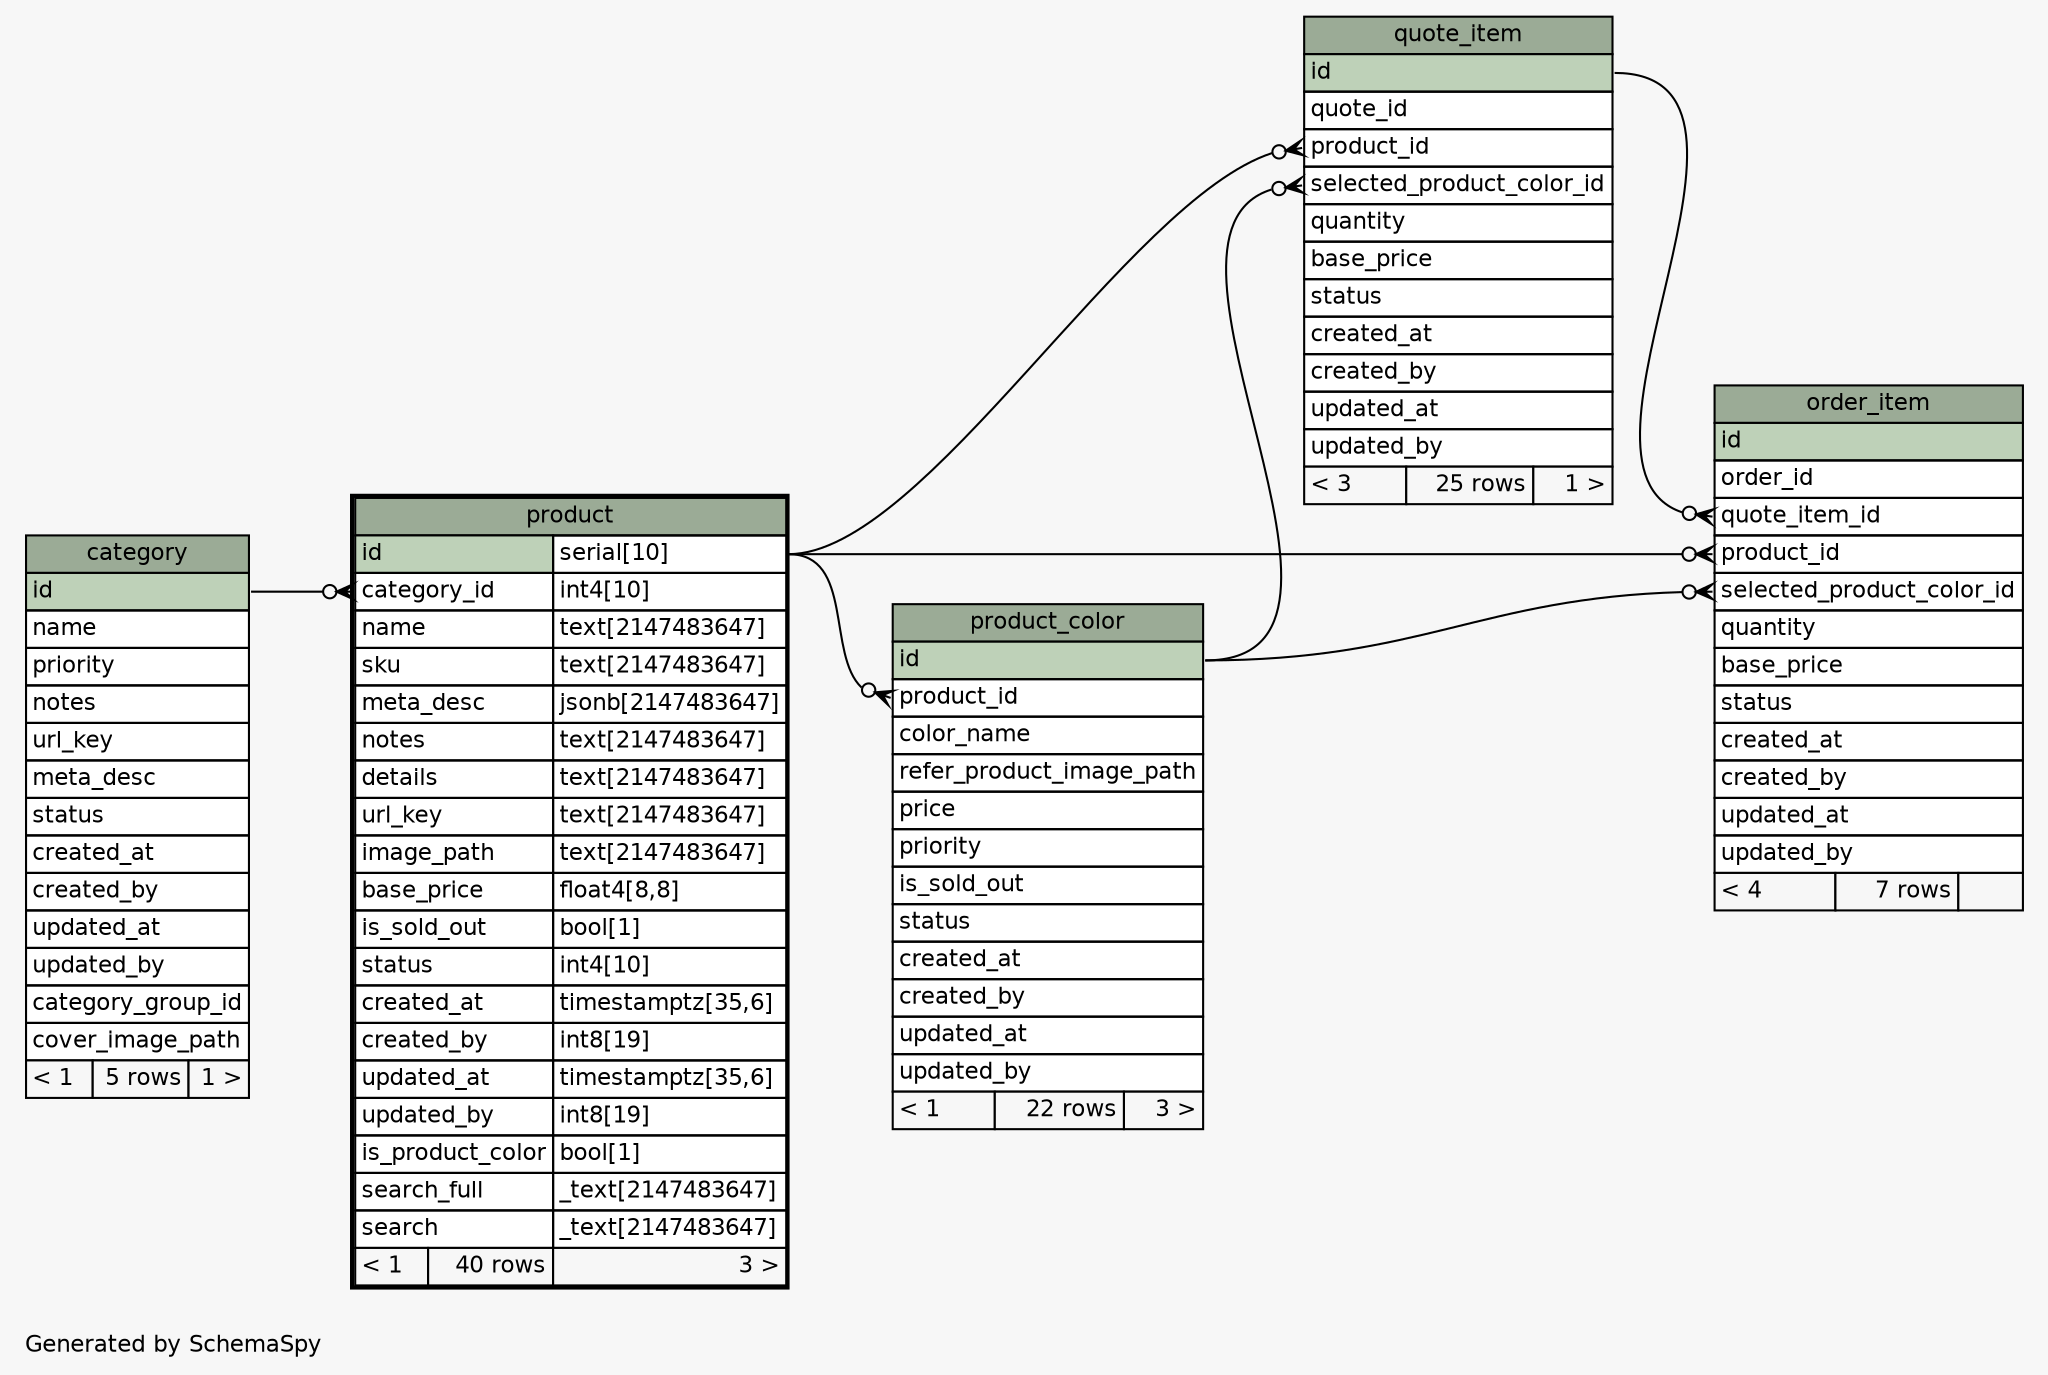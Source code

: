// dot 2.38.0 on Linux 4.4.0-78-generic
// SchemaSpy rev 590
digraph "oneDegreeRelationshipsDiagram" {
  graph [
    rankdir="RL"
    bgcolor="#f7f7f7"
    label="\nGenerated by SchemaSpy"
    labeljust="l"
    nodesep="0.18"
    ranksep="0.46"
    fontname="Helvetica"
    fontsize="11"
  ];
  node [
    fontname="Helvetica"
    fontsize="11"
    shape="plaintext"
  ];
  edge [
    arrowsize="0.8"
  ];
  "order_item":"product_id":w -> "product":"id.type":e [arrowhead=none dir=back arrowtail=crowodot];
  "order_item":"quote_item_id":w -> "quote_item":"id":e [arrowhead=none dir=back arrowtail=crowodot];
  "order_item":"selected_product_color_id":w -> "product_color":"id":e [arrowhead=none dir=back arrowtail=crowodot];
  "product":"category_id":w -> "category":"id":e [arrowhead=none dir=back arrowtail=crowodot];
  "product_color":"product_id":w -> "product":"id.type":e [arrowhead=none dir=back arrowtail=crowodot];
  "quote_item":"product_id":w -> "product":"id.type":e [arrowhead=none dir=back arrowtail=crowodot];
  "quote_item":"selected_product_color_id":w -> "product_color":"id":e [arrowhead=none dir=back arrowtail=crowodot];
  "category" [
    label=<
    <TABLE BORDER="0" CELLBORDER="1" CELLSPACING="0" BGCOLOR="#ffffff">
      <TR><TD COLSPAN="3" BGCOLOR="#9bab96" ALIGN="CENTER">category</TD></TR>
      <TR><TD PORT="id" COLSPAN="3" BGCOLOR="#bed1b8" ALIGN="LEFT">id</TD></TR>
      <TR><TD PORT="name" COLSPAN="3" ALIGN="LEFT">name</TD></TR>
      <TR><TD PORT="priority" COLSPAN="3" ALIGN="LEFT">priority</TD></TR>
      <TR><TD PORT="notes" COLSPAN="3" ALIGN="LEFT">notes</TD></TR>
      <TR><TD PORT="url_key" COLSPAN="3" ALIGN="LEFT">url_key</TD></TR>
      <TR><TD PORT="meta_desc" COLSPAN="3" ALIGN="LEFT">meta_desc</TD></TR>
      <TR><TD PORT="status" COLSPAN="3" ALIGN="LEFT">status</TD></TR>
      <TR><TD PORT="created_at" COLSPAN="3" ALIGN="LEFT">created_at</TD></TR>
      <TR><TD PORT="created_by" COLSPAN="3" ALIGN="LEFT">created_by</TD></TR>
      <TR><TD PORT="updated_at" COLSPAN="3" ALIGN="LEFT">updated_at</TD></TR>
      <TR><TD PORT="updated_by" COLSPAN="3" ALIGN="LEFT">updated_by</TD></TR>
      <TR><TD PORT="category_group_id" COLSPAN="3" ALIGN="LEFT">category_group_id</TD></TR>
      <TR><TD PORT="cover_image_path" COLSPAN="3" ALIGN="LEFT">cover_image_path</TD></TR>
      <TR><TD ALIGN="LEFT" BGCOLOR="#f7f7f7">&lt; 1</TD><TD ALIGN="RIGHT" BGCOLOR="#f7f7f7">5 rows</TD><TD ALIGN="RIGHT" BGCOLOR="#f7f7f7">1 &gt;</TD></TR>
    </TABLE>>
    URL="category.html"
    tooltip="category"
  ];
  "order_item" [
    label=<
    <TABLE BORDER="0" CELLBORDER="1" CELLSPACING="0" BGCOLOR="#ffffff">
      <TR><TD COLSPAN="3" BGCOLOR="#9bab96" ALIGN="CENTER">order_item</TD></TR>
      <TR><TD PORT="id" COLSPAN="3" BGCOLOR="#bed1b8" ALIGN="LEFT">id</TD></TR>
      <TR><TD PORT="order_id" COLSPAN="3" ALIGN="LEFT">order_id</TD></TR>
      <TR><TD PORT="quote_item_id" COLSPAN="3" ALIGN="LEFT">quote_item_id</TD></TR>
      <TR><TD PORT="product_id" COLSPAN="3" ALIGN="LEFT">product_id</TD></TR>
      <TR><TD PORT="selected_product_color_id" COLSPAN="3" ALIGN="LEFT">selected_product_color_id</TD></TR>
      <TR><TD PORT="quantity" COLSPAN="3" ALIGN="LEFT">quantity</TD></TR>
      <TR><TD PORT="base_price" COLSPAN="3" ALIGN="LEFT">base_price</TD></TR>
      <TR><TD PORT="status" COLSPAN="3" ALIGN="LEFT">status</TD></TR>
      <TR><TD PORT="created_at" COLSPAN="3" ALIGN="LEFT">created_at</TD></TR>
      <TR><TD PORT="created_by" COLSPAN="3" ALIGN="LEFT">created_by</TD></TR>
      <TR><TD PORT="updated_at" COLSPAN="3" ALIGN="LEFT">updated_at</TD></TR>
      <TR><TD PORT="updated_by" COLSPAN="3" ALIGN="LEFT">updated_by</TD></TR>
      <TR><TD ALIGN="LEFT" BGCOLOR="#f7f7f7">&lt; 4</TD><TD ALIGN="RIGHT" BGCOLOR="#f7f7f7">7 rows</TD><TD ALIGN="RIGHT" BGCOLOR="#f7f7f7">  </TD></TR>
    </TABLE>>
    URL="order_item.html"
    tooltip="order_item"
  ];
  "product" [
    label=<
    <TABLE BORDER="2" CELLBORDER="1" CELLSPACING="0" BGCOLOR="#ffffff">
      <TR><TD COLSPAN="3" BGCOLOR="#9bab96" ALIGN="CENTER">product</TD></TR>
      <TR><TD PORT="id" COLSPAN="2" BGCOLOR="#bed1b8" ALIGN="LEFT">id</TD><TD PORT="id.type" ALIGN="LEFT">serial[10]</TD></TR>
      <TR><TD PORT="category_id" COLSPAN="2" ALIGN="LEFT">category_id</TD><TD PORT="category_id.type" ALIGN="LEFT">int4[10]</TD></TR>
      <TR><TD PORT="name" COLSPAN="2" ALIGN="LEFT">name</TD><TD PORT="name.type" ALIGN="LEFT">text[2147483647]</TD></TR>
      <TR><TD PORT="sku" COLSPAN="2" ALIGN="LEFT">sku</TD><TD PORT="sku.type" ALIGN="LEFT">text[2147483647]</TD></TR>
      <TR><TD PORT="meta_desc" COLSPAN="2" ALIGN="LEFT">meta_desc</TD><TD PORT="meta_desc.type" ALIGN="LEFT">jsonb[2147483647]</TD></TR>
      <TR><TD PORT="notes" COLSPAN="2" ALIGN="LEFT">notes</TD><TD PORT="notes.type" ALIGN="LEFT">text[2147483647]</TD></TR>
      <TR><TD PORT="details" COLSPAN="2" ALIGN="LEFT">details</TD><TD PORT="details.type" ALIGN="LEFT">text[2147483647]</TD></TR>
      <TR><TD PORT="url_key" COLSPAN="2" ALIGN="LEFT">url_key</TD><TD PORT="url_key.type" ALIGN="LEFT">text[2147483647]</TD></TR>
      <TR><TD PORT="image_path" COLSPAN="2" ALIGN="LEFT">image_path</TD><TD PORT="image_path.type" ALIGN="LEFT">text[2147483647]</TD></TR>
      <TR><TD PORT="base_price" COLSPAN="2" ALIGN="LEFT">base_price</TD><TD PORT="base_price.type" ALIGN="LEFT">float4[8,8]</TD></TR>
      <TR><TD PORT="is_sold_out" COLSPAN="2" ALIGN="LEFT">is_sold_out</TD><TD PORT="is_sold_out.type" ALIGN="LEFT">bool[1]</TD></TR>
      <TR><TD PORT="status" COLSPAN="2" ALIGN="LEFT">status</TD><TD PORT="status.type" ALIGN="LEFT">int4[10]</TD></TR>
      <TR><TD PORT="created_at" COLSPAN="2" ALIGN="LEFT">created_at</TD><TD PORT="created_at.type" ALIGN="LEFT">timestamptz[35,6]</TD></TR>
      <TR><TD PORT="created_by" COLSPAN="2" ALIGN="LEFT">created_by</TD><TD PORT="created_by.type" ALIGN="LEFT">int8[19]</TD></TR>
      <TR><TD PORT="updated_at" COLSPAN="2" ALIGN="LEFT">updated_at</TD><TD PORT="updated_at.type" ALIGN="LEFT">timestamptz[35,6]</TD></TR>
      <TR><TD PORT="updated_by" COLSPAN="2" ALIGN="LEFT">updated_by</TD><TD PORT="updated_by.type" ALIGN="LEFT">int8[19]</TD></TR>
      <TR><TD PORT="is_product_color" COLSPAN="2" ALIGN="LEFT">is_product_color</TD><TD PORT="is_product_color.type" ALIGN="LEFT">bool[1]</TD></TR>
      <TR><TD PORT="search_full" COLSPAN="2" ALIGN="LEFT">search_full</TD><TD PORT="search_full.type" ALIGN="LEFT">_text[2147483647]</TD></TR>
      <TR><TD PORT="search" COLSPAN="2" ALIGN="LEFT">search</TD><TD PORT="search.type" ALIGN="LEFT">_text[2147483647]</TD></TR>
      <TR><TD ALIGN="LEFT" BGCOLOR="#f7f7f7">&lt; 1</TD><TD ALIGN="RIGHT" BGCOLOR="#f7f7f7">40 rows</TD><TD ALIGN="RIGHT" BGCOLOR="#f7f7f7">3 &gt;</TD></TR>
    </TABLE>>
    URL="product.html"
    tooltip="product"
  ];
  "product_color" [
    label=<
    <TABLE BORDER="0" CELLBORDER="1" CELLSPACING="0" BGCOLOR="#ffffff">
      <TR><TD COLSPAN="3" BGCOLOR="#9bab96" ALIGN="CENTER">product_color</TD></TR>
      <TR><TD PORT="id" COLSPAN="3" BGCOLOR="#bed1b8" ALIGN="LEFT">id</TD></TR>
      <TR><TD PORT="product_id" COLSPAN="3" ALIGN="LEFT">product_id</TD></TR>
      <TR><TD PORT="color_name" COLSPAN="3" ALIGN="LEFT">color_name</TD></TR>
      <TR><TD PORT="refer_product_image_path" COLSPAN="3" ALIGN="LEFT">refer_product_image_path</TD></TR>
      <TR><TD PORT="price" COLSPAN="3" ALIGN="LEFT">price</TD></TR>
      <TR><TD PORT="priority" COLSPAN="3" ALIGN="LEFT">priority</TD></TR>
      <TR><TD PORT="is_sold_out" COLSPAN="3" ALIGN="LEFT">is_sold_out</TD></TR>
      <TR><TD PORT="status" COLSPAN="3" ALIGN="LEFT">status</TD></TR>
      <TR><TD PORT="created_at" COLSPAN="3" ALIGN="LEFT">created_at</TD></TR>
      <TR><TD PORT="created_by" COLSPAN="3" ALIGN="LEFT">created_by</TD></TR>
      <TR><TD PORT="updated_at" COLSPAN="3" ALIGN="LEFT">updated_at</TD></TR>
      <TR><TD PORT="updated_by" COLSPAN="3" ALIGN="LEFT">updated_by</TD></TR>
      <TR><TD ALIGN="LEFT" BGCOLOR="#f7f7f7">&lt; 1</TD><TD ALIGN="RIGHT" BGCOLOR="#f7f7f7">22 rows</TD><TD ALIGN="RIGHT" BGCOLOR="#f7f7f7">3 &gt;</TD></TR>
    </TABLE>>
    URL="product_color.html"
    tooltip="product_color"
  ];
  "quote_item" [
    label=<
    <TABLE BORDER="0" CELLBORDER="1" CELLSPACING="0" BGCOLOR="#ffffff">
      <TR><TD COLSPAN="3" BGCOLOR="#9bab96" ALIGN="CENTER">quote_item</TD></TR>
      <TR><TD PORT="id" COLSPAN="3" BGCOLOR="#bed1b8" ALIGN="LEFT">id</TD></TR>
      <TR><TD PORT="quote_id" COLSPAN="3" ALIGN="LEFT">quote_id</TD></TR>
      <TR><TD PORT="product_id" COLSPAN="3" ALIGN="LEFT">product_id</TD></TR>
      <TR><TD PORT="selected_product_color_id" COLSPAN="3" ALIGN="LEFT">selected_product_color_id</TD></TR>
      <TR><TD PORT="quantity" COLSPAN="3" ALIGN="LEFT">quantity</TD></TR>
      <TR><TD PORT="base_price" COLSPAN="3" ALIGN="LEFT">base_price</TD></TR>
      <TR><TD PORT="status" COLSPAN="3" ALIGN="LEFT">status</TD></TR>
      <TR><TD PORT="created_at" COLSPAN="3" ALIGN="LEFT">created_at</TD></TR>
      <TR><TD PORT="created_by" COLSPAN="3" ALIGN="LEFT">created_by</TD></TR>
      <TR><TD PORT="updated_at" COLSPAN="3" ALIGN="LEFT">updated_at</TD></TR>
      <TR><TD PORT="updated_by" COLSPAN="3" ALIGN="LEFT">updated_by</TD></TR>
      <TR><TD ALIGN="LEFT" BGCOLOR="#f7f7f7">&lt; 3</TD><TD ALIGN="RIGHT" BGCOLOR="#f7f7f7">25 rows</TD><TD ALIGN="RIGHT" BGCOLOR="#f7f7f7">1 &gt;</TD></TR>
    </TABLE>>
    URL="quote_item.html"
    tooltip="quote_item"
  ];
}
